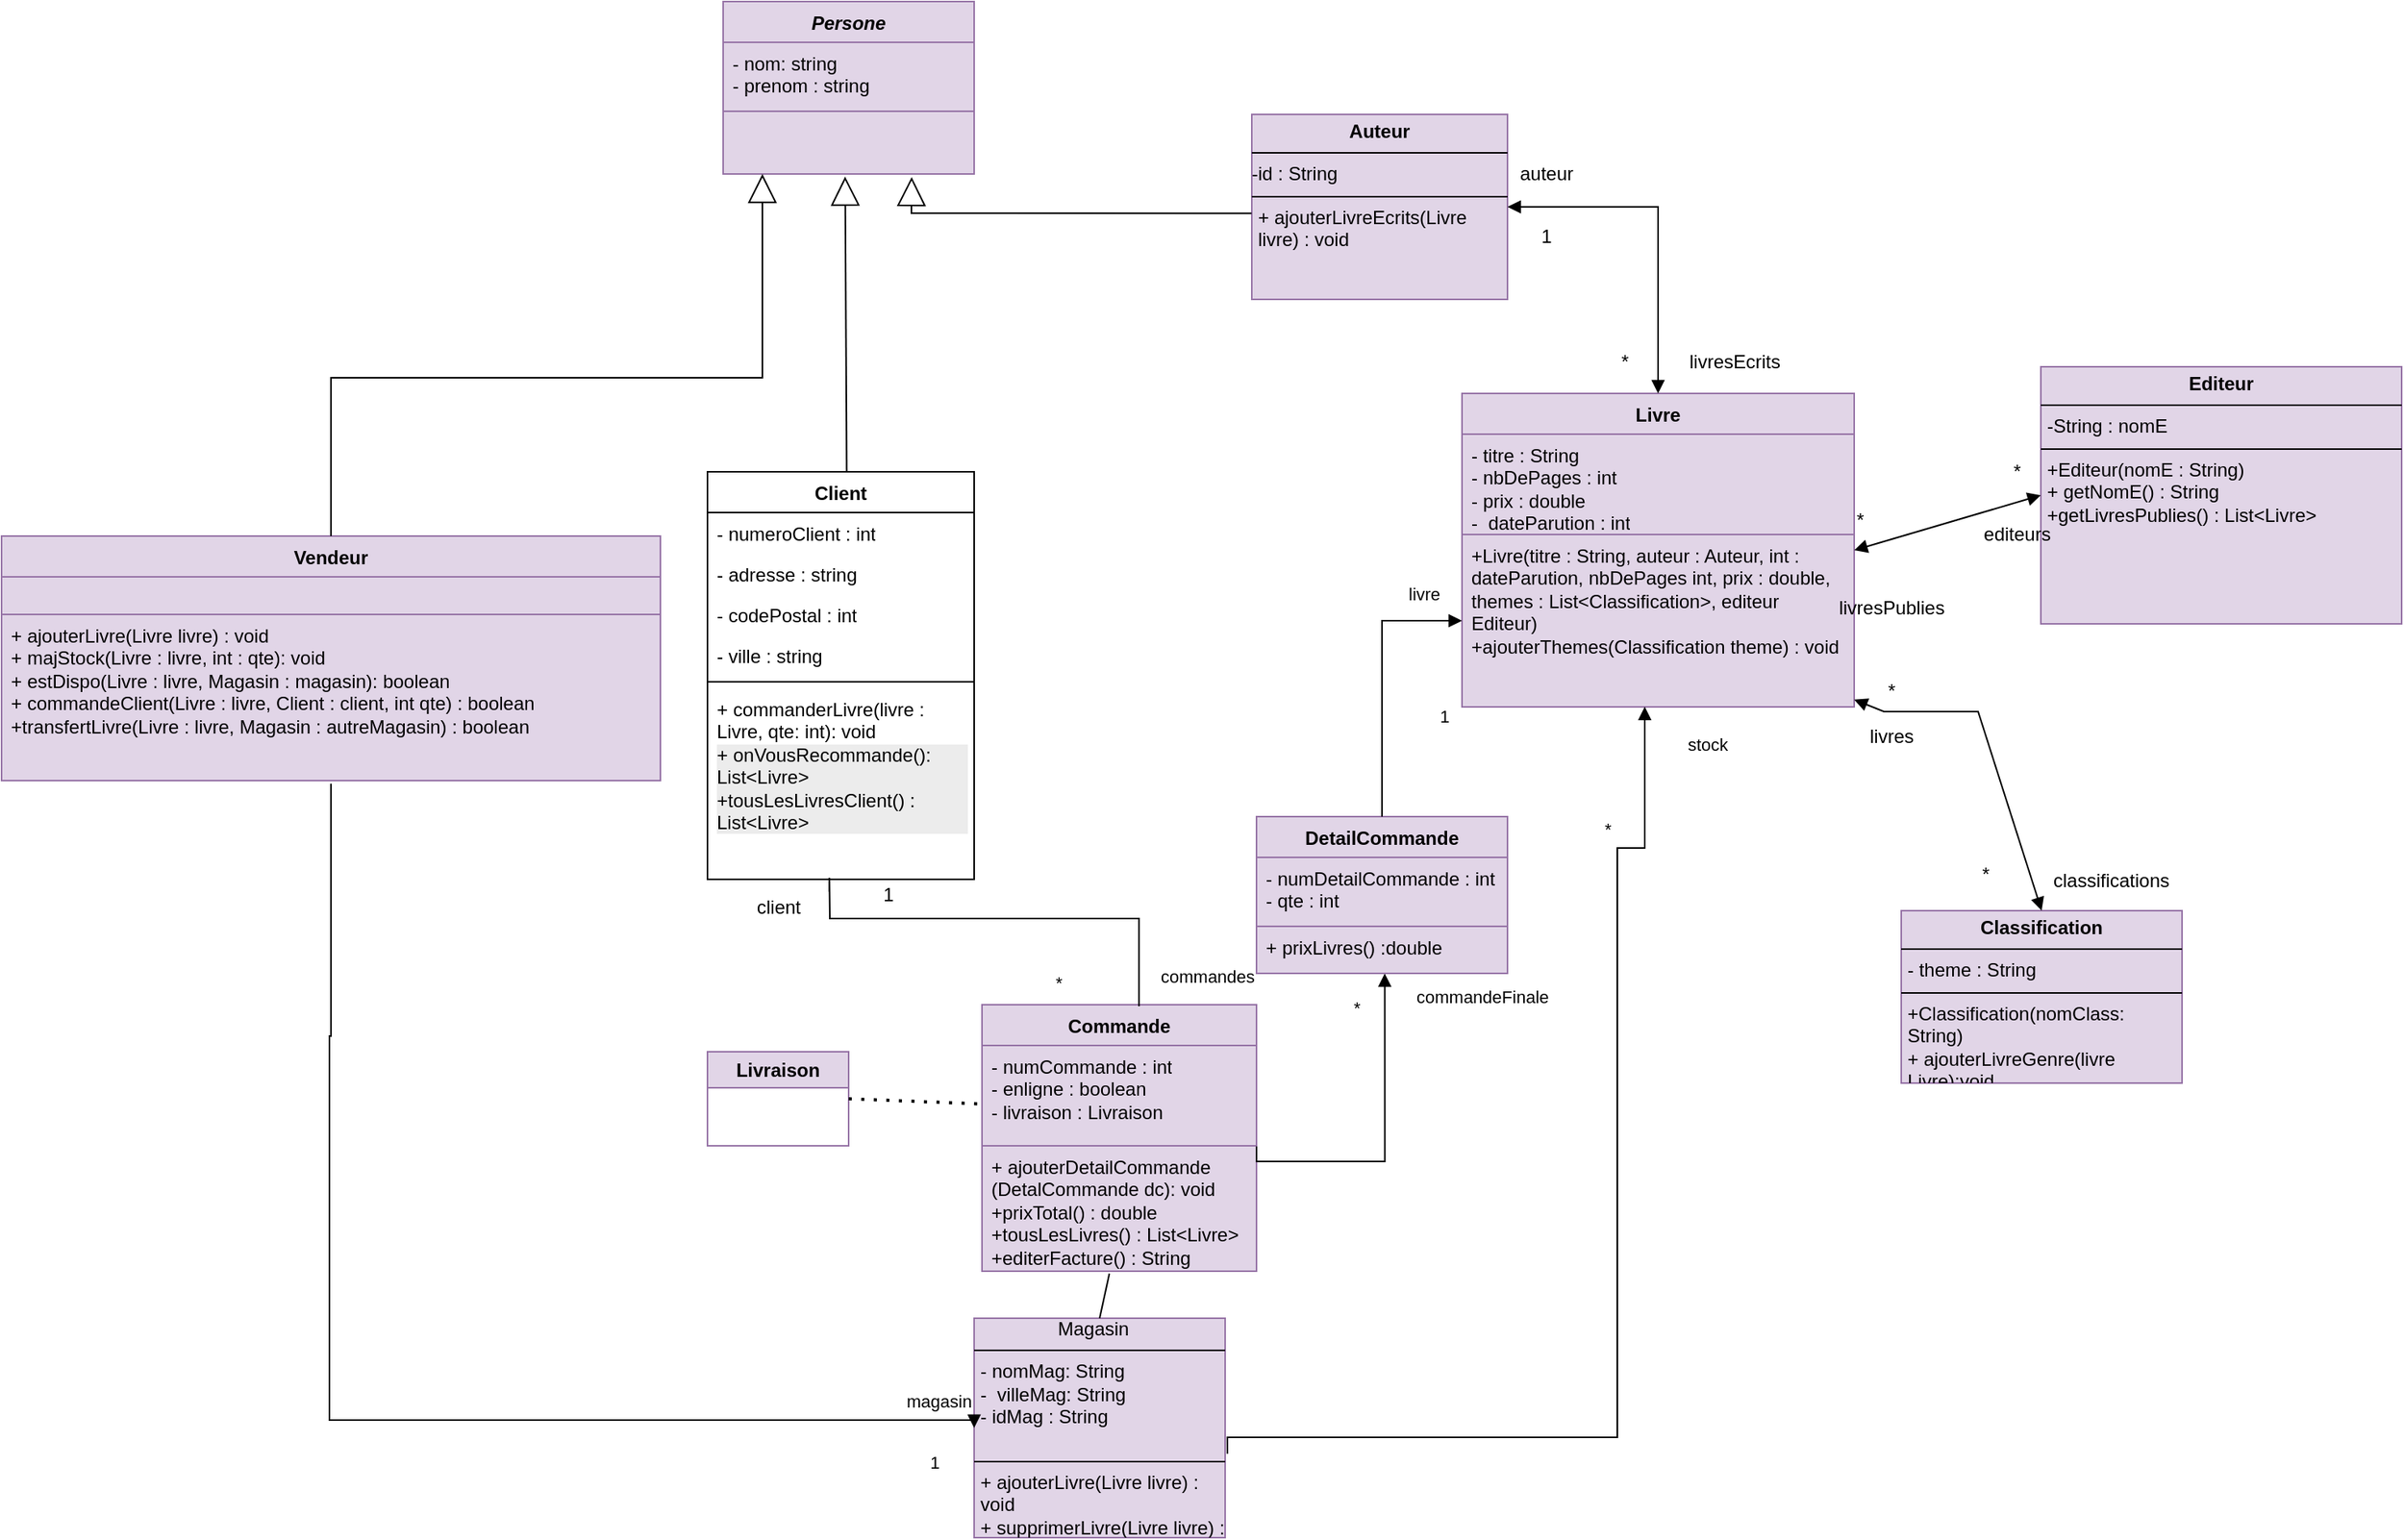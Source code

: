 <mxfile version="27.1.5">
  <diagram id="C5RBs43oDa-KdzZeNtuy" name="Page-1">
    <mxGraphModel dx="513" dy="543" grid="1" gridSize="10" guides="1" tooltips="1" connect="1" arrows="1" fold="1" page="1" pageScale="1" pageWidth="827" pageHeight="1169" math="0" shadow="0">
      <root>
        <mxCell id="WIyWlLk6GJQsqaUBKTNV-0" />
        <mxCell id="WIyWlLk6GJQsqaUBKTNV-1" parent="WIyWlLk6GJQsqaUBKTNV-0" />
        <mxCell id="ddnFeoMFGYW6kTwAhoWi-4" value="&lt;i&gt;Persone&lt;/i&gt;" style="swimlane;fontStyle=1;align=center;verticalAlign=top;childLayout=stackLayout;horizontal=1;startSize=26;horizontalStack=0;resizeParent=1;resizeParentMax=0;resizeLast=0;collapsible=1;marginBottom=0;whiteSpace=wrap;html=1;fillColor=#e1d5e7;strokeColor=#9673a6;" parent="WIyWlLk6GJQsqaUBKTNV-1" vertex="1">
          <mxGeometry x="490" y="80" width="160" height="110" as="geometry" />
        </mxCell>
        <mxCell id="ddnFeoMFGYW6kTwAhoWi-5" value="&lt;div&gt;- nom: string&lt;/div&gt;&lt;div&gt;- prenom : string&lt;/div&gt;" style="text;strokeColor=#9673a6;fillColor=#e1d5e7;align=left;verticalAlign=top;spacingLeft=4;spacingRight=4;overflow=hidden;rotatable=0;points=[[0,0.5],[1,0.5]];portConstraint=eastwest;whiteSpace=wrap;html=1;" parent="ddnFeoMFGYW6kTwAhoWi-4" vertex="1">
          <mxGeometry y="26" width="160" height="44" as="geometry" />
        </mxCell>
        <mxCell id="ddnFeoMFGYW6kTwAhoWi-8" value="" style="text;strokeColor=#9673a6;fillColor=#e1d5e7;align=left;verticalAlign=top;spacingLeft=4;spacingRight=4;overflow=hidden;rotatable=0;points=[[0,0.5],[1,0.5]];portConstraint=eastwest;whiteSpace=wrap;html=1;" parent="ddnFeoMFGYW6kTwAhoWi-4" vertex="1">
          <mxGeometry y="70" width="160" height="40" as="geometry" />
        </mxCell>
        <mxCell id="D4Omh1JfdMsGbxFU3IIw-0" value="Client" style="swimlane;fontStyle=1;align=center;verticalAlign=top;childLayout=stackLayout;horizontal=1;startSize=26;horizontalStack=0;resizeParent=1;resizeParentMax=0;resizeLast=0;collapsible=1;marginBottom=0;whiteSpace=wrap;html=1;" parent="WIyWlLk6GJQsqaUBKTNV-1" vertex="1">
          <mxGeometry x="480" y="380" width="170" height="260" as="geometry" />
        </mxCell>
        <mxCell id="MU88iSpESs49Kpz84fB4-0" value="- numeroClient : int" style="text;strokeColor=none;fillColor=none;align=left;verticalAlign=top;spacingLeft=4;spacingRight=4;overflow=hidden;rotatable=0;points=[[0,0.5],[1,0.5]];portConstraint=eastwest;whiteSpace=wrap;html=1;" parent="D4Omh1JfdMsGbxFU3IIw-0" vertex="1">
          <mxGeometry y="26" width="170" height="26" as="geometry" />
        </mxCell>
        <mxCell id="qEMlZIY-xc4cYdUhLl6S-21" value="- adresse : string" style="text;strokeColor=none;fillColor=none;align=left;verticalAlign=top;spacingLeft=4;spacingRight=4;overflow=hidden;rotatable=0;points=[[0,0.5],[1,0.5]];portConstraint=eastwest;whiteSpace=wrap;html=1;" parent="D4Omh1JfdMsGbxFU3IIw-0" vertex="1">
          <mxGeometry y="52" width="170" height="26" as="geometry" />
        </mxCell>
        <mxCell id="qEMlZIY-xc4cYdUhLl6S-22" value="- codePostal : int" style="text;strokeColor=none;fillColor=none;align=left;verticalAlign=top;spacingLeft=4;spacingRight=4;overflow=hidden;rotatable=0;points=[[0,0.5],[1,0.5]];portConstraint=eastwest;whiteSpace=wrap;html=1;" parent="D4Omh1JfdMsGbxFU3IIw-0" vertex="1">
          <mxGeometry y="78" width="170" height="26" as="geometry" />
        </mxCell>
        <mxCell id="qEMlZIY-xc4cYdUhLl6S-23" value="- ville : string" style="text;strokeColor=none;fillColor=none;align=left;verticalAlign=top;spacingLeft=4;spacingRight=4;overflow=hidden;rotatable=0;points=[[0,0.5],[1,0.5]];portConstraint=eastwest;whiteSpace=wrap;html=1;" parent="D4Omh1JfdMsGbxFU3IIw-0" vertex="1">
          <mxGeometry y="104" width="170" height="26" as="geometry" />
        </mxCell>
        <mxCell id="D4Omh1JfdMsGbxFU3IIw-2" value="" style="line;strokeWidth=1;fillColor=none;align=left;verticalAlign=middle;spacingTop=-1;spacingLeft=3;spacingRight=3;rotatable=0;labelPosition=right;points=[];portConstraint=eastwest;strokeColor=inherit;" parent="D4Omh1JfdMsGbxFU3IIw-0" vertex="1">
          <mxGeometry y="130" width="170" height="8" as="geometry" />
        </mxCell>
        <mxCell id="aEM-RZ3djW-ZcIjQYkQn-0" value="&lt;span style=&quot;color: rgb(0, 0, 0); font-family: Helvetica; font-size: 12px; font-style: normal; font-variant-ligatures: normal; font-variant-caps: normal; letter-spacing: normal; orphans: 2; text-align: left; text-indent: 0px; text-transform: none; widows: 2; word-spacing: 0px; -webkit-text-stroke-width: 0px; white-space: normal; text-decoration-thickness: initial; text-decoration-style: initial; text-decoration-color: initial; float: none; background-color: rgb(255, 255, 255); display: inline !important;&quot;&gt;+ commanderLivre(livre : Livre, qte: int): void&lt;/span&gt;&lt;div&gt;&lt;span style=&quot;color: rgb(0, 0, 0); font-family: Helvetica; font-size: 12px; font-style: normal; font-variant-ligatures: normal; font-variant-caps: normal; letter-spacing: normal; orphans: 2; text-align: left; text-indent: 0px; text-transform: none; widows: 2; word-spacing: 0px; -webkit-text-stroke-width: 0px; white-space: normal; text-decoration-thickness: initial; text-decoration-style: initial; text-decoration-color: initial; float: none; background-color: rgb(255, 255, 255); display: inline !important;&quot;&gt;&lt;div style=&quot;background-color: rgb(236, 236, 236);&quot;&gt;&lt;div&gt;+ onVousRecommande(): List&amp;lt;Livre&amp;gt;&lt;/div&gt;&lt;div&gt;+tousLesLivresClient() : List&amp;lt;Livre&amp;gt;&lt;/div&gt;&lt;/div&gt;&lt;/span&gt;&lt;/div&gt;" style="text;strokeColor=none;fillColor=none;align=left;verticalAlign=top;spacingLeft=4;spacingRight=4;overflow=hidden;rotatable=0;points=[[0,0.5],[1,0.5]];portConstraint=eastwest;whiteSpace=wrap;html=1;" parent="D4Omh1JfdMsGbxFU3IIw-0" vertex="1">
          <mxGeometry y="138" width="170" height="122" as="geometry" />
        </mxCell>
        <mxCell id="D4Omh1JfdMsGbxFU3IIw-8" value="Vendeur" style="swimlane;fontStyle=1;align=center;verticalAlign=top;childLayout=stackLayout;horizontal=1;startSize=26;horizontalStack=0;resizeParent=1;resizeParentMax=0;resizeLast=0;collapsible=1;marginBottom=0;whiteSpace=wrap;html=1;fillColor=#e1d5e7;strokeColor=#9673a6;" parent="WIyWlLk6GJQsqaUBKTNV-1" vertex="1">
          <mxGeometry x="30" y="421" width="420" height="156" as="geometry" />
        </mxCell>
        <mxCell id="D4Omh1JfdMsGbxFU3IIw-11" value="" style="text;strokeColor=#9673a6;fillColor=#e1d5e7;align=left;verticalAlign=top;spacingLeft=4;spacingRight=4;overflow=hidden;rotatable=0;points=[[0,0.5],[1,0.5]];portConstraint=eastwest;whiteSpace=wrap;html=1;" parent="D4Omh1JfdMsGbxFU3IIw-8" vertex="1">
          <mxGeometry y="26" width="420" height="24" as="geometry" />
        </mxCell>
        <mxCell id="WSytAVS-_0JdaGbmkawH-0" value="&lt;div&gt;+ ajouterLivre(Livre livre) : void&lt;/div&gt;&lt;div&gt;&lt;span style=&quot;background-color: transparent; color: light-dark(rgb(0, 0, 0), rgb(255, 255, 255));&quot;&gt;+ majStock(Livre : livre, int : qte): void&lt;/span&gt;&lt;/div&gt;&lt;div&gt;&lt;div&gt;+ estDispo(Livre : livre, Magasin : magasin): boolean&lt;/div&gt;&lt;div&gt;+ commandeClient(Livre : livre, Client : client, int qte) : boolean&lt;/div&gt;&lt;div&gt;+transfertLivre(Livre : livre, Magasin : autreMagasin) : boolean&lt;/div&gt;&lt;/div&gt;" style="text;strokeColor=#9673a6;fillColor=#e1d5e7;align=left;verticalAlign=top;spacingLeft=4;spacingRight=4;overflow=hidden;rotatable=0;points=[[0,0.5],[1,0.5]];portConstraint=eastwest;whiteSpace=wrap;html=1;" parent="D4Omh1JfdMsGbxFU3IIw-8" vertex="1">
          <mxGeometry y="50" width="420" height="106" as="geometry" />
        </mxCell>
        <mxCell id="aEM-RZ3djW-ZcIjQYkQn-1" value="Livre" style="swimlane;fontStyle=1;align=center;verticalAlign=top;childLayout=stackLayout;horizontal=1;startSize=26;horizontalStack=0;resizeParent=1;resizeParentMax=0;resizeLast=0;collapsible=1;marginBottom=0;whiteSpace=wrap;html=1;fillColor=#e1d5e7;strokeColor=#9673a6;" parent="WIyWlLk6GJQsqaUBKTNV-1" vertex="1">
          <mxGeometry x="961" y="330" width="250" height="200" as="geometry" />
        </mxCell>
        <mxCell id="aEM-RZ3djW-ZcIjQYkQn-2" value="&lt;div&gt;- titre : String&lt;/div&gt;&lt;div&gt;- nbDePages : int&lt;/div&gt;&lt;div&gt;- prix : double&lt;/div&gt;&lt;div&gt;-&amp;nbsp;&lt;span style=&quot;background-color: transparent; color: light-dark(rgb(0, 0, 0), rgb(255, 255, 255));&quot;&gt;&amp;nbsp;&lt;/span&gt;&lt;span style=&quot;background-color: transparent; color: light-dark(rgb(0, 0, 0), rgb(255, 255, 255));&quot;&gt;dateParution : int&lt;/span&gt;&lt;/div&gt;" style="text;strokeColor=#9673a6;fillColor=#e1d5e7;align=left;verticalAlign=top;spacingLeft=4;spacingRight=4;overflow=hidden;rotatable=0;points=[[0,0.5],[1,0.5]];portConstraint=eastwest;whiteSpace=wrap;html=1;" parent="aEM-RZ3djW-ZcIjQYkQn-1" vertex="1">
          <mxGeometry y="26" width="250" height="64" as="geometry" />
        </mxCell>
        <mxCell id="aEM-RZ3djW-ZcIjQYkQn-4" value="&lt;div&gt;+Livre(titre : String, auteur : Auteur, int : dateParution, nbDePages int, prix : double, themes : List&amp;lt;Classification&amp;gt;, editeur Editeur)&lt;/div&gt;&lt;div&gt;+ajouterThemes(Classification theme) : void&lt;/div&gt;&lt;div&gt;&lt;br&gt;&lt;/div&gt;&lt;div&gt;&lt;br&gt;&lt;/div&gt;&lt;div&gt;&lt;br&gt;&lt;/div&gt;" style="text;strokeColor=#9673a6;fillColor=#e1d5e7;align=left;verticalAlign=top;spacingLeft=4;spacingRight=4;overflow=hidden;rotatable=0;points=[[0,0.5],[1,0.5]];portConstraint=eastwest;whiteSpace=wrap;html=1;" parent="aEM-RZ3djW-ZcIjQYkQn-1" vertex="1">
          <mxGeometry y="90" width="250" height="110" as="geometry" />
        </mxCell>
        <mxCell id="aEM-RZ3djW-ZcIjQYkQn-14" value="Commande" style="swimlane;fontStyle=1;align=center;verticalAlign=top;childLayout=stackLayout;horizontal=1;startSize=26;horizontalStack=0;resizeParent=1;resizeParentMax=0;resizeLast=0;collapsible=1;marginBottom=0;whiteSpace=wrap;html=1;fillColor=#e1d5e7;strokeColor=#9673a6;" parent="WIyWlLk6GJQsqaUBKTNV-1" vertex="1">
          <mxGeometry x="655" y="720" width="175" height="170" as="geometry" />
        </mxCell>
        <mxCell id="aEM-RZ3djW-ZcIjQYkQn-15" value="&lt;div&gt;- numCommande : int&lt;/div&gt;&lt;div&gt;- enligne : boolean&lt;/div&gt;&lt;div&gt;- livraison : Livraison&lt;/div&gt;" style="text;strokeColor=#9673a6;fillColor=#e1d5e7;align=left;verticalAlign=top;spacingLeft=4;spacingRight=4;overflow=hidden;rotatable=0;points=[[0,0.5],[1,0.5]];portConstraint=eastwest;whiteSpace=wrap;html=1;" parent="aEM-RZ3djW-ZcIjQYkQn-14" vertex="1">
          <mxGeometry y="26" width="175" height="64" as="geometry" />
        </mxCell>
        <mxCell id="aEM-RZ3djW-ZcIjQYkQn-17" value="&lt;div&gt;+ ajouterDetailCommande&lt;/div&gt;&lt;div&gt;(DetalCommande dc): void&lt;/div&gt;&lt;div&gt;+prixTotal() : double&lt;/div&gt;&lt;div&gt;+tousLesLivres() : List&amp;lt;Livre&amp;gt;&lt;/div&gt;&lt;div&gt;+editerFacture() : String&lt;/div&gt;" style="text;strokeColor=#9673a6;fillColor=#e1d5e7;align=left;verticalAlign=top;spacingLeft=4;spacingRight=4;overflow=hidden;rotatable=0;points=[[0,0.5],[1,0.5]];portConstraint=eastwest;whiteSpace=wrap;html=1;" parent="aEM-RZ3djW-ZcIjQYkQn-14" vertex="1">
          <mxGeometry y="90" width="175" height="80" as="geometry" />
        </mxCell>
        <mxCell id="wkKJu1E77ur6RrCQSXf_-0" value="commandes" style="endArrow=none;endFill=1;html=1;edgeStyle=orthogonalEdgeStyle;align=left;verticalAlign=top;rounded=0;exitX=0.457;exitY=0.998;exitDx=0;exitDy=0;exitPerimeter=0;entryX=0.572;entryY=0.006;entryDx=0;entryDy=0;entryPerimeter=0;" parent="WIyWlLk6GJQsqaUBKTNV-1" target="aEM-RZ3djW-ZcIjQYkQn-14" edge="1">
          <mxGeometry x="0.846" y="16" relative="1" as="geometry">
            <mxPoint x="557.69" y="647.888" as="sourcePoint" />
            <mxPoint x="735" y="720" as="targetPoint" />
            <Array as="points">
              <mxPoint x="558" y="639" />
              <mxPoint x="558" y="639" />
              <mxPoint x="558" y="665" />
              <mxPoint x="755" y="665" />
            </Array>
            <mxPoint x="-4" y="-10" as="offset" />
          </mxGeometry>
        </mxCell>
        <mxCell id="wkKJu1E77ur6RrCQSXf_-1" value="*" style="edgeLabel;resizable=0;html=1;align=left;verticalAlign=bottom;" parent="wkKJu1E77ur6RrCQSXf_-0" connectable="0" vertex="1">
          <mxGeometry x="-1" relative="1" as="geometry">
            <mxPoint x="142" y="67" as="offset" />
          </mxGeometry>
        </mxCell>
        <mxCell id="wkKJu1E77ur6RrCQSXf_-8" value="&lt;div&gt;&lt;span style=&quot;white-space: pre;&quot;&gt;&#x9;&lt;/span&gt;&lt;span style=&quot;white-space: pre;&quot;&gt;&#x9;&lt;/span&gt;Magasin&lt;/div&gt;&lt;hr size=&quot;1&quot; style=&quot;border-style:solid;&quot;&gt;&lt;p style=&quot;margin:0px;margin-left:4px;&quot;&gt;- nomMag: String&lt;/p&gt;&lt;p style=&quot;margin:0px;margin-left:4px;&quot;&gt;-&amp;nbsp; villeMag: String&lt;/p&gt;&lt;p style=&quot;margin:0px;margin-left:4px;&quot;&gt;- idMag : String&lt;/p&gt;&lt;p style=&quot;margin:0px;margin-left:4px;&quot;&gt;&lt;br&gt;&lt;/p&gt;&lt;hr size=&quot;1&quot; style=&quot;border-style:solid;&quot;&gt;&lt;p style=&quot;margin:0px;margin-left:4px;&quot;&gt;+ ajouterLivre(Livre livre) : void&lt;/p&gt;&lt;p style=&quot;margin:0px;margin-left:4px;&quot;&gt;+ supprimerLivre(Livre livre) : void&lt;/p&gt;" style="verticalAlign=top;align=left;overflow=fill;html=1;whiteSpace=wrap;fillColor=#e1d5e7;strokeColor=#9673a6;" parent="WIyWlLk6GJQsqaUBKTNV-1" vertex="1">
          <mxGeometry x="650" y="920" width="160" height="140" as="geometry" />
        </mxCell>
        <mxCell id="wkKJu1E77ur6RrCQSXf_-11" value="&lt;p style=&quot;margin:0px;margin-top:4px;text-align:center;&quot;&gt;&lt;b&gt;Auteur&lt;/b&gt;&lt;/p&gt;&lt;hr size=&quot;1&quot; style=&quot;border-style:solid;&quot;&gt;-id : String&lt;br&gt;&lt;hr size=&quot;1&quot; style=&quot;border-style:solid;&quot;&gt;&lt;p style=&quot;margin:0px;margin-left:4px;&quot;&gt;+ ajouterLivreEcrits(Livre livre) : void&lt;/p&gt;" style="verticalAlign=top;align=left;overflow=fill;html=1;whiteSpace=wrap;fillColor=#e1d5e7;strokeColor=#9673a6;" parent="WIyWlLk6GJQsqaUBKTNV-1" vertex="1">
          <mxGeometry x="827" y="152" width="163" height="118" as="geometry" />
        </mxCell>
        <mxCell id="wkKJu1E77ur6RrCQSXf_-15" value="" style="endArrow=block;startArrow=block;endFill=1;startFill=1;html=1;rounded=0;entryX=0.5;entryY=0;entryDx=0;entryDy=0;exitX=1;exitY=0.5;exitDx=0;exitDy=0;" parent="WIyWlLk6GJQsqaUBKTNV-1" source="wkKJu1E77ur6RrCQSXf_-11" target="aEM-RZ3djW-ZcIjQYkQn-1" edge="1">
          <mxGeometry width="160" relative="1" as="geometry">
            <mxPoint x="987" y="180" as="sourcePoint" />
            <mxPoint x="1147" y="180" as="targetPoint" />
            <Array as="points">
              <mxPoint x="1086" y="211" />
            </Array>
          </mxGeometry>
        </mxCell>
        <mxCell id="wkKJu1E77ur6RrCQSXf_-16" value="&lt;p style=&quot;margin:0px;margin-top:4px;text-align:center;&quot;&gt;&lt;b&gt;Editeur&lt;/b&gt;&lt;/p&gt;&lt;hr size=&quot;1&quot; style=&quot;border-style:solid;&quot;&gt;&lt;p style=&quot;margin:0px;margin-left:4px;&quot;&gt;-String : nomE&lt;/p&gt;&lt;hr size=&quot;1&quot; style=&quot;border-style:solid;&quot;&gt;&lt;p style=&quot;margin:0px;margin-left:4px;&quot;&gt;+Editeur(nomE : String)&lt;/p&gt;&lt;p style=&quot;margin:0px;margin-left:4px;&quot;&gt;+ getNomE() : String&lt;/p&gt;&lt;p style=&quot;margin:0px;margin-left:4px;&quot;&gt;+getLivresPublies() : List&amp;lt;Livre&amp;gt;&lt;/p&gt;&lt;p style=&quot;margin:0px;margin-left:4px;&quot;&gt;&lt;br&gt;&lt;/p&gt;&lt;p style=&quot;margin:0px;margin-left:4px;&quot;&gt;&lt;br&gt;&lt;/p&gt;" style="verticalAlign=top;align=left;overflow=fill;html=1;whiteSpace=wrap;fillColor=#e1d5e7;strokeColor=#9673a6;" parent="WIyWlLk6GJQsqaUBKTNV-1" vertex="1">
          <mxGeometry x="1330" y="313" width="230" height="164" as="geometry" />
        </mxCell>
        <mxCell id="wkKJu1E77ur6RrCQSXf_-18" value="" style="endArrow=block;startArrow=block;endFill=1;startFill=1;html=1;rounded=0;exitX=1;exitY=0.5;exitDx=0;exitDy=0;entryX=0;entryY=0.5;entryDx=0;entryDy=0;" parent="WIyWlLk6GJQsqaUBKTNV-1" source="aEM-RZ3djW-ZcIjQYkQn-1" target="wkKJu1E77ur6RrCQSXf_-16" edge="1">
          <mxGeometry width="160" relative="1" as="geometry">
            <mxPoint x="1160" y="433" as="sourcePoint" />
            <mxPoint x="1321" y="424.58" as="targetPoint" />
          </mxGeometry>
        </mxCell>
        <mxCell id="wkKJu1E77ur6RrCQSXf_-19" value="&lt;p style=&quot;margin:0px;margin-top:4px;text-align:center;&quot;&gt;&lt;b&gt;Classification&lt;/b&gt;&lt;/p&gt;&lt;hr size=&quot;1&quot; style=&quot;border-style:solid;&quot;&gt;&lt;p style=&quot;margin:0px;margin-left:4px;&quot;&gt;- theme : String&lt;/p&gt;&lt;hr size=&quot;1&quot; style=&quot;border-style:solid;&quot;&gt;&lt;p style=&quot;margin:0px;margin-left:4px;&quot;&gt;+Classification(nomClass: String)&lt;/p&gt;&lt;p style=&quot;margin:0px;margin-left:4px;&quot;&gt;+ ajouterLivreGenre(livre Livre):void&lt;/p&gt;" style="verticalAlign=top;align=left;overflow=fill;html=1;whiteSpace=wrap;fillColor=#e1d5e7;strokeColor=#9673a6;" parent="WIyWlLk6GJQsqaUBKTNV-1" vertex="1">
          <mxGeometry x="1241" y="660" width="179" height="110" as="geometry" />
        </mxCell>
        <mxCell id="wkKJu1E77ur6RrCQSXf_-21" value="" style="endArrow=block;startArrow=block;endFill=1;startFill=1;html=1;rounded=0;entryX=0.5;entryY=0;entryDx=0;entryDy=0;" parent="WIyWlLk6GJQsqaUBKTNV-1" source="aEM-RZ3djW-ZcIjQYkQn-4" target="wkKJu1E77ur6RrCQSXf_-19" edge="1">
          <mxGeometry width="160" relative="1" as="geometry">
            <mxPoint x="1110" y="530" as="sourcePoint" />
            <mxPoint x="1110" y="570" as="targetPoint" />
            <Array as="points">
              <mxPoint x="1230" y="533" />
              <mxPoint x="1250" y="533" />
              <mxPoint x="1290" y="533" />
            </Array>
          </mxGeometry>
        </mxCell>
        <mxCell id="wkKJu1E77ur6RrCQSXf_-34" value="" style="endFill=1;startFill=1;html=1;rounded=0;exitX=0.464;exitY=1.019;exitDx=0;exitDy=0;exitPerimeter=0;entryX=0.5;entryY=0;entryDx=0;entryDy=0;endArrow=none;" parent="WIyWlLk6GJQsqaUBKTNV-1" source="aEM-RZ3djW-ZcIjQYkQn-17" target="wkKJu1E77ur6RrCQSXf_-8" edge="1">
          <mxGeometry width="160" relative="1" as="geometry">
            <mxPoint x="690" y="860" as="sourcePoint" />
            <mxPoint x="850" y="860" as="targetPoint" />
          </mxGeometry>
        </mxCell>
        <mxCell id="S_dmHBIZrydycQ6zSFhz-0" style="edgeStyle=orthogonalEdgeStyle;rounded=0;orthogonalLoop=1;jettySize=auto;html=1;exitX=0.5;exitY=1;exitDx=0;exitDy=0;fillColor=#e1d5e7;strokeColor=#9673a6;" parent="WIyWlLk6GJQsqaUBKTNV-1" source="wkKJu1E77ur6RrCQSXf_-16" target="wkKJu1E77ur6RrCQSXf_-16" edge="1">
          <mxGeometry relative="1" as="geometry" />
        </mxCell>
        <mxCell id="H59Zov9GPrpFuWIkG4q0-0" value="" style="endArrow=block;endSize=16;endFill=0;html=1;rounded=0;exitX=-0.001;exitY=0.535;exitDx=0;exitDy=0;exitPerimeter=0;entryX=0.751;entryY=1.049;entryDx=0;entryDy=0;entryPerimeter=0;" parent="WIyWlLk6GJQsqaUBKTNV-1" source="wkKJu1E77ur6RrCQSXf_-11" target="ddnFeoMFGYW6kTwAhoWi-8" edge="1">
          <mxGeometry width="160" relative="1" as="geometry">
            <mxPoint x="820" y="200" as="sourcePoint" />
            <mxPoint x="610" y="200" as="targetPoint" />
            <Array as="points">
              <mxPoint x="610" y="215" />
            </Array>
          </mxGeometry>
        </mxCell>
        <mxCell id="H59Zov9GPrpFuWIkG4q0-1" value="" style="endArrow=block;endSize=16;endFill=0;html=1;rounded=0;exitX=0.75;exitY=0;exitDx=0;exitDy=0;entryX=0.486;entryY=1.042;entryDx=0;entryDy=0;entryPerimeter=0;" parent="WIyWlLk6GJQsqaUBKTNV-1" target="ddnFeoMFGYW6kTwAhoWi-8" edge="1">
          <mxGeometry width="160" relative="1" as="geometry">
            <mxPoint x="568.75" y="380" as="sourcePoint" />
            <mxPoint x="571" y="180" as="targetPoint" />
          </mxGeometry>
        </mxCell>
        <mxCell id="H59Zov9GPrpFuWIkG4q0-2" value="" style="endArrow=block;endSize=16;endFill=0;html=1;rounded=0;exitX=0.5;exitY=0;exitDx=0;exitDy=0;" parent="WIyWlLk6GJQsqaUBKTNV-1" source="D4Omh1JfdMsGbxFU3IIw-8" edge="1">
          <mxGeometry width="160" relative="1" as="geometry">
            <mxPoint x="414" y="360" as="sourcePoint" />
            <mxPoint x="515" y="190" as="targetPoint" />
            <Array as="points">
              <mxPoint x="240" y="320" />
              <mxPoint x="515" y="320" />
            </Array>
          </mxGeometry>
        </mxCell>
        <mxCell id="85txJ6PsgXWqzurRiVr9-0" value="magasin" style="endArrow=block;endFill=1;html=1;edgeStyle=orthogonalEdgeStyle;align=left;verticalAlign=top;rounded=0;entryX=0;entryY=0.5;entryDx=0;entryDy=0;" parent="WIyWlLk6GJQsqaUBKTNV-1" target="wkKJu1E77ur6RrCQSXf_-8" edge="1">
          <mxGeometry x="0.878" y="25" relative="1" as="geometry">
            <mxPoint x="240" y="579" as="sourcePoint" />
            <mxPoint x="590" y="1040" as="targetPoint" />
            <Array as="points">
              <mxPoint x="240" y="740" />
              <mxPoint x="239" y="740" />
              <mxPoint x="239" y="985" />
            </Array>
            <mxPoint as="offset" />
          </mxGeometry>
        </mxCell>
        <mxCell id="85txJ6PsgXWqzurRiVr9-1" value="1" style="edgeLabel;resizable=0;html=1;align=left;verticalAlign=bottom;" parent="85txJ6PsgXWqzurRiVr9-0" connectable="0" vertex="1">
          <mxGeometry x="-1" relative="1" as="geometry">
            <mxPoint x="380" y="441" as="offset" />
          </mxGeometry>
        </mxCell>
        <mxCell id="qEMlZIY-xc4cYdUhLl6S-3" value="commandeFinale" style="endArrow=block;endFill=1;html=1;edgeStyle=orthogonalEdgeStyle;align=left;verticalAlign=top;rounded=0;exitX=1;exitY=1.005;exitDx=0;exitDy=0;exitPerimeter=0;entryX=0.511;entryY=1.002;entryDx=0;entryDy=0;entryPerimeter=0;" parent="WIyWlLk6GJQsqaUBKTNV-1" source="aEM-RZ3djW-ZcIjQYkQn-15" target="dNxx8cHiMpjuQWj1vZD8-12" edge="1">
          <mxGeometry x="0.98" y="-18" relative="1" as="geometry">
            <mxPoint x="670" y="590" as="sourcePoint" />
            <mxPoint x="880" y="790" as="targetPoint" />
            <mxPoint as="offset" />
          </mxGeometry>
        </mxCell>
        <mxCell id="qEMlZIY-xc4cYdUhLl6S-4" value="1" style="edgeLabel;resizable=0;html=1;align=left;verticalAlign=bottom;" parent="qEMlZIY-xc4cYdUhLl6S-3" connectable="0" vertex="1">
          <mxGeometry x="-1" relative="1" as="geometry">
            <mxPoint x="115" y="-266" as="offset" />
          </mxGeometry>
        </mxCell>
        <mxCell id="qEMlZIY-xc4cYdUhLl6S-5" value="stock" style="endArrow=block;endFill=1;html=1;edgeStyle=orthogonalEdgeStyle;align=left;verticalAlign=top;rounded=0;exitX=1.009;exitY=0.618;exitDx=0;exitDy=0;exitPerimeter=0;entryX=0.466;entryY=0.999;entryDx=0;entryDy=0;entryPerimeter=0;" parent="WIyWlLk6GJQsqaUBKTNV-1" source="wkKJu1E77ur6RrCQSXf_-8" target="aEM-RZ3djW-ZcIjQYkQn-4" edge="1">
          <mxGeometry x="0.971" y="-25" relative="1" as="geometry">
            <mxPoint x="900" y="830" as="sourcePoint" />
            <mxPoint x="1075" y="580" as="targetPoint" />
            <Array as="points">
              <mxPoint x="811" y="996" />
              <mxPoint x="1060" y="996" />
              <mxPoint x="1060" y="620" />
              <mxPoint x="1078" y="620" />
            </Array>
            <mxPoint as="offset" />
          </mxGeometry>
        </mxCell>
        <mxCell id="qEMlZIY-xc4cYdUhLl6S-6" value="&lt;div&gt;*&lt;/div&gt;" style="edgeLabel;resizable=0;html=1;align=left;verticalAlign=bottom;" parent="qEMlZIY-xc4cYdUhLl6S-5" connectable="0" vertex="1">
          <mxGeometry x="-1" relative="1" as="geometry">
            <mxPoint x="239" y="-390" as="offset" />
          </mxGeometry>
        </mxCell>
        <mxCell id="qEMlZIY-xc4cYdUhLl6S-9" value="*" style="text;html=1;align=center;verticalAlign=middle;whiteSpace=wrap;rounded=0;" parent="WIyWlLk6GJQsqaUBKTNV-1" vertex="1">
          <mxGeometry x="1200" y="401" width="30" height="20" as="geometry" />
        </mxCell>
        <mxCell id="qEMlZIY-xc4cYdUhLl6S-10" value="*" style="text;html=1;align=center;verticalAlign=middle;whiteSpace=wrap;rounded=0;" parent="WIyWlLk6GJQsqaUBKTNV-1" vertex="1">
          <mxGeometry x="1300" y="370" width="30" height="20" as="geometry" />
        </mxCell>
        <mxCell id="qEMlZIY-xc4cYdUhLl6S-11" value="editeurs" style="text;html=1;align=center;verticalAlign=middle;whiteSpace=wrap;rounded=0;" parent="WIyWlLk6GJQsqaUBKTNV-1" vertex="1">
          <mxGeometry x="1300" y="410" width="30" height="20" as="geometry" />
        </mxCell>
        <mxCell id="qEMlZIY-xc4cYdUhLl6S-12" value="livresPublies" style="text;html=1;align=center;verticalAlign=middle;whiteSpace=wrap;rounded=0;" parent="WIyWlLk6GJQsqaUBKTNV-1" vertex="1">
          <mxGeometry x="1220" y="457" width="30" height="20" as="geometry" />
        </mxCell>
        <mxCell id="qEMlZIY-xc4cYdUhLl6S-13" value="*" style="text;html=1;align=center;verticalAlign=middle;whiteSpace=wrap;rounded=0;" parent="WIyWlLk6GJQsqaUBKTNV-1" vertex="1">
          <mxGeometry x="1220" y="510" width="30" height="20" as="geometry" />
        </mxCell>
        <mxCell id="qEMlZIY-xc4cYdUhLl6S-14" value="classifications" style="text;html=1;align=center;verticalAlign=middle;whiteSpace=wrap;rounded=0;" parent="WIyWlLk6GJQsqaUBKTNV-1" vertex="1">
          <mxGeometry x="1360" y="622" width="30" height="38" as="geometry" />
        </mxCell>
        <mxCell id="qEMlZIY-xc4cYdUhLl6S-15" value="*" style="text;html=1;align=center;verticalAlign=middle;whiteSpace=wrap;rounded=0;" parent="WIyWlLk6GJQsqaUBKTNV-1" vertex="1">
          <mxGeometry x="1280" y="630" width="30" height="13" as="geometry" />
        </mxCell>
        <mxCell id="qEMlZIY-xc4cYdUhLl6S-16" value="livres" style="text;html=1;align=center;verticalAlign=middle;whiteSpace=wrap;rounded=0;" parent="WIyWlLk6GJQsqaUBKTNV-1" vertex="1">
          <mxGeometry x="1220" y="530" width="30" height="38" as="geometry" />
        </mxCell>
        <mxCell id="Gc4b3mTtAuaSKJjf1bAI-5" value="livresEcrits" style="text;html=1;align=center;verticalAlign=middle;whiteSpace=wrap;rounded=0;" parent="WIyWlLk6GJQsqaUBKTNV-1" vertex="1">
          <mxGeometry x="1120" y="300" width="30" height="20" as="geometry" />
        </mxCell>
        <mxCell id="Gc4b3mTtAuaSKJjf1bAI-6" value="*" style="text;html=1;align=center;verticalAlign=middle;whiteSpace=wrap;rounded=0;" parent="WIyWlLk6GJQsqaUBKTNV-1" vertex="1">
          <mxGeometry x="1050" y="300" width="30" height="20" as="geometry" />
        </mxCell>
        <mxCell id="Gc4b3mTtAuaSKJjf1bAI-7" value="1" style="text;html=1;align=center;verticalAlign=middle;whiteSpace=wrap;rounded=0;" parent="WIyWlLk6GJQsqaUBKTNV-1" vertex="1">
          <mxGeometry x="1000" y="220" width="30" height="20" as="geometry" />
        </mxCell>
        <mxCell id="Gc4b3mTtAuaSKJjf1bAI-8" value="auteur" style="text;html=1;align=center;verticalAlign=middle;whiteSpace=wrap;rounded=0;" parent="WIyWlLk6GJQsqaUBKTNV-1" vertex="1">
          <mxGeometry x="1000" y="180" width="30" height="20" as="geometry" />
        </mxCell>
        <mxCell id="dNxx8cHiMpjuQWj1vZD8-9" value="DetailCommande" style="swimlane;fontStyle=1;align=center;verticalAlign=top;childLayout=stackLayout;horizontal=1;startSize=26;horizontalStack=0;resizeParent=1;resizeParentMax=0;resizeLast=0;collapsible=1;marginBottom=0;whiteSpace=wrap;html=1;fillColor=#e1d5e7;strokeColor=#9673a6;" parent="WIyWlLk6GJQsqaUBKTNV-1" vertex="1">
          <mxGeometry x="830" y="600" width="160" height="100" as="geometry" />
        </mxCell>
        <mxCell id="dNxx8cHiMpjuQWj1vZD8-10" value="&lt;div&gt;- numDetailCommande : int&lt;/div&gt;&lt;div&gt;- qte : int&lt;/div&gt;" style="text;strokeColor=#9673a6;fillColor=#e1d5e7;align=left;verticalAlign=top;spacingLeft=4;spacingRight=4;overflow=hidden;rotatable=0;points=[[0,0.5],[1,0.5]];portConstraint=eastwest;whiteSpace=wrap;html=1;" parent="dNxx8cHiMpjuQWj1vZD8-9" vertex="1">
          <mxGeometry y="26" width="160" height="44" as="geometry" />
        </mxCell>
        <mxCell id="dNxx8cHiMpjuQWj1vZD8-12" value="&lt;div&gt;+ prixLivres() :double&lt;/div&gt;" style="text;strokeColor=#9673a6;fillColor=#e1d5e7;align=left;verticalAlign=top;spacingLeft=4;spacingRight=4;overflow=hidden;rotatable=0;points=[[0,0.5],[1,0.5]];portConstraint=eastwest;whiteSpace=wrap;html=1;" parent="dNxx8cHiMpjuQWj1vZD8-9" vertex="1">
          <mxGeometry y="70" width="160" height="30" as="geometry" />
        </mxCell>
        <mxCell id="dNxx8cHiMpjuQWj1vZD8-13" value="livre" style="endArrow=block;endFill=1;html=1;edgeStyle=orthogonalEdgeStyle;align=left;verticalAlign=top;rounded=0;exitX=0.5;exitY=0;exitDx=0;exitDy=0;entryX=0;entryY=0.5;entryDx=0;entryDy=0;" parent="WIyWlLk6GJQsqaUBKTNV-1" source="dNxx8cHiMpjuQWj1vZD8-9" target="aEM-RZ3djW-ZcIjQYkQn-4" edge="1">
          <mxGeometry x="0.589" y="30" relative="1" as="geometry">
            <mxPoint x="827" y="539" as="sourcePoint" />
            <mxPoint x="930" y="490" as="targetPoint" />
            <mxPoint as="offset" />
          </mxGeometry>
        </mxCell>
        <mxCell id="dNxx8cHiMpjuQWj1vZD8-14" value="*" style="edgeLabel;resizable=0;html=1;align=left;verticalAlign=bottom;" parent="dNxx8cHiMpjuQWj1vZD8-13" connectable="0" vertex="1">
          <mxGeometry x="-1" relative="1" as="geometry">
            <mxPoint x="-20" y="130" as="offset" />
          </mxGeometry>
        </mxCell>
        <mxCell id="dNxx8cHiMpjuQWj1vZD8-20" value="Livraison " style="swimlane;whiteSpace=wrap;html=1;fillColor=#e1d5e7;strokeColor=#9673a6;" parent="WIyWlLk6GJQsqaUBKTNV-1" vertex="1">
          <mxGeometry x="480" y="750" width="90" height="60" as="geometry" />
        </mxCell>
        <mxCell id="dNxx8cHiMpjuQWj1vZD8-21" value="" style="endArrow=none;dashed=1;html=1;dashPattern=1 3;strokeWidth=2;rounded=0;exitX=1;exitY=0.5;exitDx=0;exitDy=0;entryX=-0.01;entryY=0.582;entryDx=0;entryDy=0;entryPerimeter=0;" parent="WIyWlLk6GJQsqaUBKTNV-1" source="dNxx8cHiMpjuQWj1vZD8-20" target="aEM-RZ3djW-ZcIjQYkQn-15" edge="1">
          <mxGeometry width="50" height="50" relative="1" as="geometry">
            <mxPoint x="640" y="760" as="sourcePoint" />
            <mxPoint x="690" y="710" as="targetPoint" />
          </mxGeometry>
        </mxCell>
        <mxCell id="gd-Hd3lFeGzTRUQivr4l-0" value="client" style="text;html=1;align=center;verticalAlign=middle;resizable=0;points=[];autosize=1;strokeColor=none;fillColor=none;" vertex="1" parent="WIyWlLk6GJQsqaUBKTNV-1">
          <mxGeometry x="500" y="643" width="50" height="30" as="geometry" />
        </mxCell>
        <mxCell id="gd-Hd3lFeGzTRUQivr4l-1" value="1" style="text;html=1;align=center;verticalAlign=middle;resizable=0;points=[];autosize=1;strokeColor=none;fillColor=none;" vertex="1" parent="WIyWlLk6GJQsqaUBKTNV-1">
          <mxGeometry x="580" y="635" width="30" height="30" as="geometry" />
        </mxCell>
      </root>
    </mxGraphModel>
  </diagram>
</mxfile>
